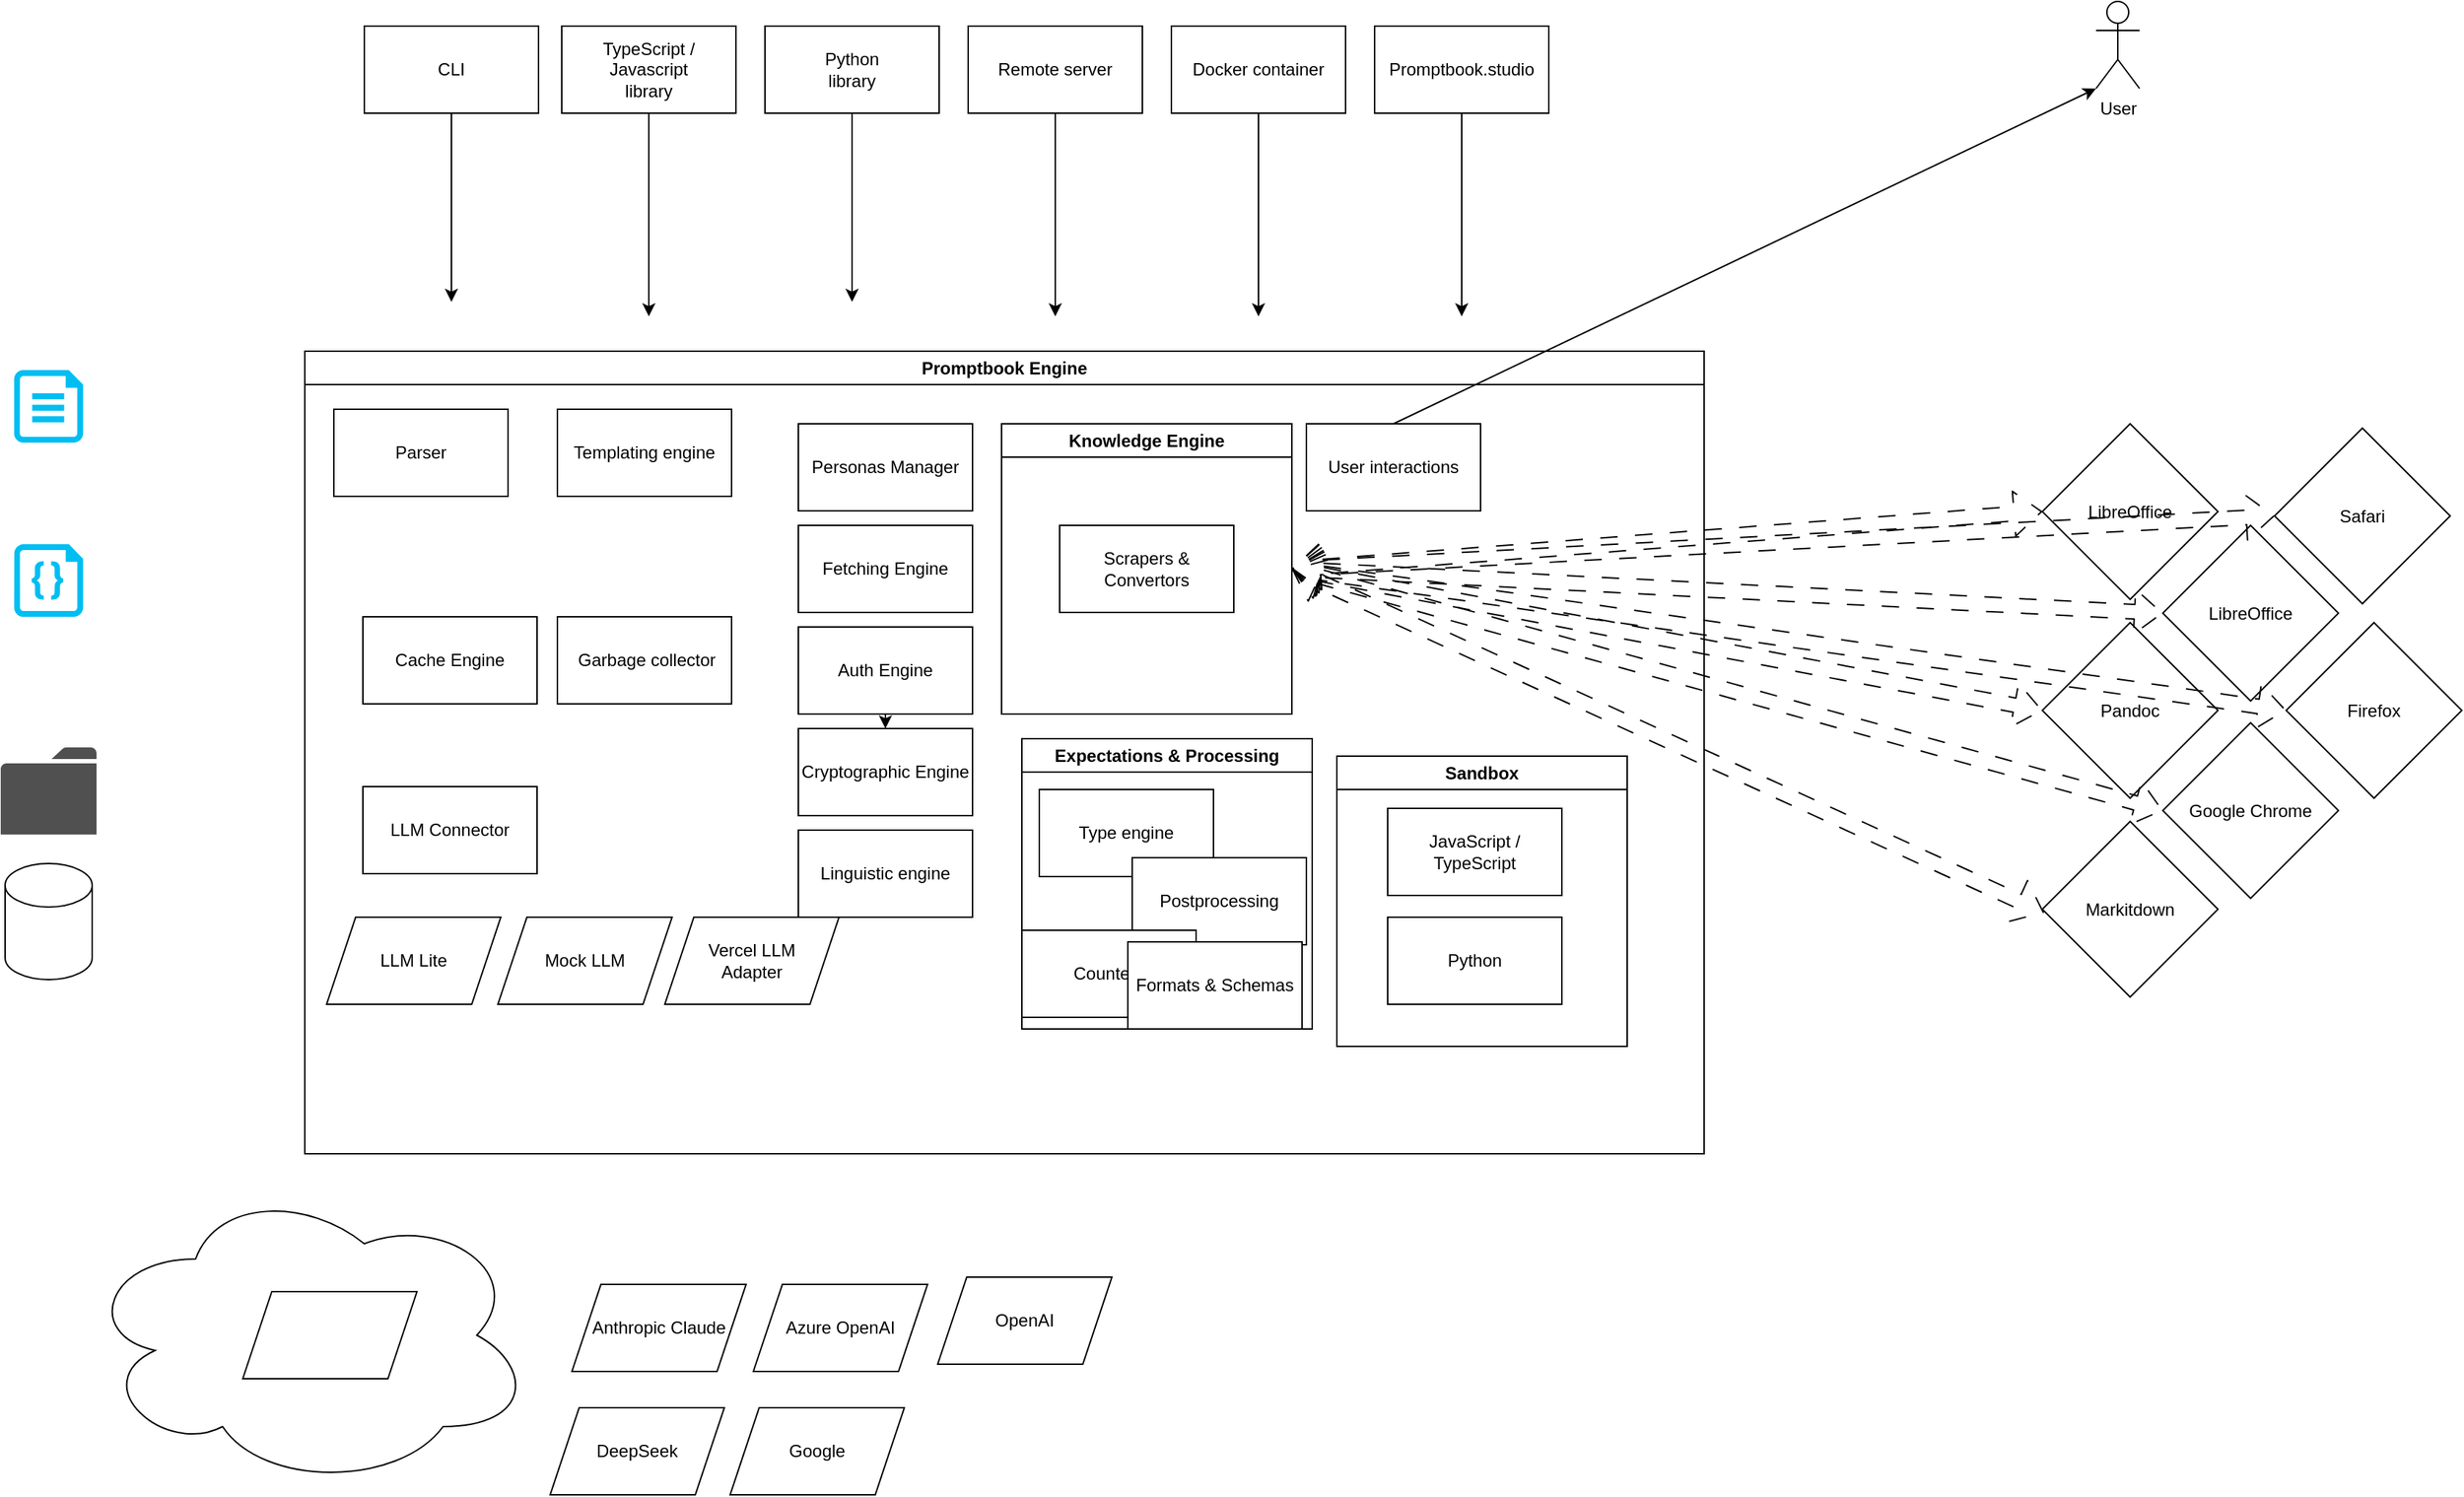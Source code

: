 <mxfile scale="1" border="0" disableSvgWarning="true">
    <diagram name="Page-1" id="zo4WBBcyATChdUDADUly">
        <mxGraphModel dx="2195" dy="1712" grid="0" gridSize="10" guides="1" tooltips="1" connect="1" arrows="1" fold="1" page="0" pageScale="1" pageWidth="850" pageHeight="1100" background="none" math="0" shadow="0">
            <root>
                <mxCell id="0"/>
                <mxCell id="1" parent="0"/>
                <mxCell id="4" value="" style="verticalLabelPosition=bottom;html=1;verticalAlign=top;align=center;strokeColor=none;fillColor=#00BEF2;shape=mxgraph.azure.code_file;pointerEvents=1;" vertex="1" parent="1">
                    <mxGeometry x="-19.25" y="270" width="47.5" height="50" as="geometry"/>
                </mxCell>
                <mxCell id="5" value="" style="verticalLabelPosition=bottom;html=1;verticalAlign=top;align=center;strokeColor=none;fillColor=#00BEF2;shape=mxgraph.azure.cloud_services_configuration_file;pointerEvents=1;" vertex="1" parent="1">
                    <mxGeometry x="-19.25" y="150" width="47.5" height="50" as="geometry"/>
                </mxCell>
                <mxCell id="6" value="" style="pointerEvents=1;shadow=0;dashed=0;html=1;strokeColor=none;fillColor=#505050;labelPosition=center;verticalLabelPosition=bottom;verticalAlign=top;outlineConnect=0;align=center;shape=mxgraph.office.concepts.folder;" vertex="1" parent="1">
                    <mxGeometry x="-28.5" y="410" width="66" height="60" as="geometry"/>
                </mxCell>
                <mxCell id="10" value="" style="shape=cylinder3;whiteSpace=wrap;html=1;boundedLbl=1;backgroundOutline=1;size=15;" vertex="1" parent="1">
                    <mxGeometry x="-25.5" y="490" width="60" height="80" as="geometry"/>
                </mxCell>
                <mxCell id="15" value="Promptbook Engine" style="swimlane;whiteSpace=wrap;html=1;" vertex="1" parent="1">
                    <mxGeometry x="181" y="137" width="964" height="553" as="geometry"/>
                </mxCell>
                <mxCell id="9" value="Parser" style="rounded=0;whiteSpace=wrap;html=1;" vertex="1" parent="15">
                    <mxGeometry x="20" y="40" width="120" height="60" as="geometry"/>
                </mxCell>
                <mxCell id="11" value="LLM Connector" style="rounded=0;whiteSpace=wrap;html=1;" vertex="1" parent="15">
                    <mxGeometry x="40" y="300" width="120" height="60" as="geometry"/>
                </mxCell>
                <mxCell id="38" value="Knowledge Engine" style="swimlane;whiteSpace=wrap;html=1;" vertex="1" parent="15">
                    <mxGeometry x="480" y="50" width="200" height="200" as="geometry"/>
                </mxCell>
                <mxCell id="35" value="Scrapers &amp;amp; Convertors" style="rounded=0;whiteSpace=wrap;html=1;" vertex="1" parent="38">
                    <mxGeometry x="40" y="70" width="120" height="60" as="geometry"/>
                </mxCell>
                <mxCell id="40" value="Personas Manager" style="rounded=0;whiteSpace=wrap;html=1;" vertex="1" parent="15">
                    <mxGeometry x="340" y="50" width="120" height="60" as="geometry"/>
                </mxCell>
                <mxCell id="42" value="Fetching Engine" style="rounded=0;whiteSpace=wrap;html=1;" vertex="1" parent="15">
                    <mxGeometry x="340" y="120" width="120" height="60" as="geometry"/>
                </mxCell>
                <mxCell id="54" style="edgeStyle=none;html=1;" edge="1" parent="15" source="43" target="44">
                    <mxGeometry relative="1" as="geometry"/>
                </mxCell>
                <mxCell id="43" value="Auth Engine" style="rounded=0;whiteSpace=wrap;html=1;" vertex="1" parent="15">
                    <mxGeometry x="340" y="190" width="120" height="60" as="geometry"/>
                </mxCell>
                <mxCell id="44" value="Cryptographic Engine" style="rounded=0;whiteSpace=wrap;html=1;" vertex="1" parent="15">
                    <mxGeometry x="340" y="260" width="120" height="60" as="geometry"/>
                </mxCell>
                <mxCell id="45" value="Linguistic engine" style="rounded=0;whiteSpace=wrap;html=1;" vertex="1" parent="15">
                    <mxGeometry x="340" y="330" width="120" height="60" as="geometry"/>
                </mxCell>
                <mxCell id="47" value="Cache Engine" style="rounded=0;whiteSpace=wrap;html=1;" vertex="1" parent="15">
                    <mxGeometry x="40" y="183" width="120" height="60" as="geometry"/>
                </mxCell>
                <mxCell id="48" value="&amp;nbsp;Garbage collector" style="rounded=0;whiteSpace=wrap;html=1;" vertex="1" parent="15">
                    <mxGeometry x="174" y="183" width="120" height="60" as="geometry"/>
                </mxCell>
                <mxCell id="49" value="Templating engine" style="rounded=0;whiteSpace=wrap;html=1;" vertex="1" parent="15">
                    <mxGeometry x="174" y="40" width="120" height="60" as="geometry"/>
                </mxCell>
                <mxCell id="51" value="User interactions" style="rounded=0;whiteSpace=wrap;html=1;" vertex="1" parent="15">
                    <mxGeometry x="690" y="50" width="120" height="60" as="geometry"/>
                </mxCell>
                <mxCell id="53" value="Sandbox" style="swimlane;whiteSpace=wrap;html=1;" vertex="1" parent="15">
                    <mxGeometry x="711" y="279" width="200" height="200" as="geometry"/>
                </mxCell>
                <mxCell id="52" value="JavaScript / TypeScript" style="rounded=0;whiteSpace=wrap;html=1;" vertex="1" parent="53">
                    <mxGeometry x="35" y="36" width="120" height="60" as="geometry"/>
                </mxCell>
                <mxCell id="55" value="Python" style="rounded=0;whiteSpace=wrap;html=1;" vertex="1" parent="53">
                    <mxGeometry x="35" y="111" width="120" height="60" as="geometry"/>
                </mxCell>
                <mxCell id="79" value="LLM Lite" style="shape=parallelogram;perimeter=parallelogramPerimeter;whiteSpace=wrap;html=1;fixedSize=1;" vertex="1" parent="15">
                    <mxGeometry x="15" y="390" width="120" height="60" as="geometry"/>
                </mxCell>
                <mxCell id="80" value="Mock LLM" style="shape=parallelogram;perimeter=parallelogramPerimeter;whiteSpace=wrap;html=1;fixedSize=1;" vertex="1" parent="15">
                    <mxGeometry x="133" y="390" width="120" height="60" as="geometry"/>
                </mxCell>
                <mxCell id="82" value="Vercel LLM&lt;br&gt;Adapter" style="shape=parallelogram;perimeter=parallelogramPerimeter;whiteSpace=wrap;html=1;fixedSize=1;" vertex="1" parent="15">
                    <mxGeometry x="248" y="390" width="120" height="60" as="geometry"/>
                </mxCell>
                <mxCell id="84" value="Expectations &amp;amp; Processing" style="swimlane;whiteSpace=wrap;html=1;" vertex="1" parent="15">
                    <mxGeometry x="494" y="267" width="200" height="200" as="geometry"/>
                </mxCell>
                <mxCell id="46" value="Type engine" style="rounded=0;whiteSpace=wrap;html=1;" vertex="1" parent="84">
                    <mxGeometry x="12" y="35" width="120" height="60" as="geometry"/>
                </mxCell>
                <mxCell id="87" value="Postprocessing" style="rounded=0;whiteSpace=wrap;html=1;" vertex="1" parent="84">
                    <mxGeometry x="76" y="82" width="120" height="60" as="geometry"/>
                </mxCell>
                <mxCell id="88" value="Counters" style="rounded=0;whiteSpace=wrap;html=1;" vertex="1" parent="84">
                    <mxGeometry y="132" width="120" height="60" as="geometry"/>
                </mxCell>
                <mxCell id="89" value="Formats &amp;amp; Schemas" style="rounded=0;whiteSpace=wrap;html=1;" vertex="1" parent="84">
                    <mxGeometry x="73" y="140" width="120" height="60" as="geometry"/>
                </mxCell>
                <mxCell id="18" value="Anthropic Claude" style="shape=parallelogram;perimeter=parallelogramPerimeter;whiteSpace=wrap;html=1;fixedSize=1;" vertex="1" parent="1">
                    <mxGeometry x="365" y="780" width="120" height="60" as="geometry"/>
                </mxCell>
                <mxCell id="19" value="" style="ellipse;shape=cloud;whiteSpace=wrap;html=1;" vertex="1" parent="1">
                    <mxGeometry x="28.25" y="710" width="310" height="210" as="geometry"/>
                </mxCell>
                <mxCell id="17" value="" style="shape=parallelogram;perimeter=parallelogramPerimeter;whiteSpace=wrap;html=1;fixedSize=1;" vertex="1" parent="1">
                    <mxGeometry x="138.25" y="785" width="120" height="60" as="geometry"/>
                </mxCell>
                <mxCell id="20" value="LibreOffice" style="rhombus;whiteSpace=wrap;html=1;" vertex="1" parent="1">
                    <mxGeometry x="1378" y="187" width="121" height="121" as="geometry"/>
                </mxCell>
                <mxCell id="30" style="edgeStyle=none;html=1;" edge="1" parent="1" source="23">
                    <mxGeometry relative="1" as="geometry">
                        <mxPoint x="418" y="113" as="targetPoint"/>
                    </mxGeometry>
                </mxCell>
                <mxCell id="23" value="TypeScript /&lt;br&gt;Javascript&lt;br&gt;library" style="rounded=0;whiteSpace=wrap;html=1;" vertex="1" parent="1">
                    <mxGeometry x="358" y="-87" width="120" height="60" as="geometry"/>
                </mxCell>
                <mxCell id="31" style="edgeStyle=none;html=1;exitX=0.5;exitY=1;exitDx=0;exitDy=0;" edge="1" parent="1" source="24">
                    <mxGeometry relative="1" as="geometry">
                        <mxPoint x="558" y="103" as="targetPoint"/>
                    </mxGeometry>
                </mxCell>
                <mxCell id="24" value="Python&lt;br&gt;library" style="rounded=0;whiteSpace=wrap;html=1;" vertex="1" parent="1">
                    <mxGeometry x="498" y="-87" width="120" height="60" as="geometry"/>
                </mxCell>
                <mxCell id="32" style="edgeStyle=none;html=1;exitX=0.5;exitY=1;exitDx=0;exitDy=0;" edge="1" parent="1" source="25">
                    <mxGeometry relative="1" as="geometry">
                        <mxPoint x="698" y="113" as="targetPoint"/>
                    </mxGeometry>
                </mxCell>
                <mxCell id="25" value="Remote server" style="rounded=0;whiteSpace=wrap;html=1;" vertex="1" parent="1">
                    <mxGeometry x="638" y="-87" width="120" height="60" as="geometry"/>
                </mxCell>
                <mxCell id="33" style="edgeStyle=none;html=1;exitX=0.5;exitY=1;exitDx=0;exitDy=0;" edge="1" parent="1" source="26">
                    <mxGeometry relative="1" as="geometry">
                        <mxPoint x="838" y="113" as="targetPoint"/>
                    </mxGeometry>
                </mxCell>
                <mxCell id="26" value="Docker container" style="rounded=0;whiteSpace=wrap;html=1;" vertex="1" parent="1">
                    <mxGeometry x="778" y="-87" width="120" height="60" as="geometry"/>
                </mxCell>
                <mxCell id="34" style="edgeStyle=none;html=1;exitX=0.5;exitY=1;exitDx=0;exitDy=0;" edge="1" parent="1" source="27">
                    <mxGeometry relative="1" as="geometry">
                        <mxPoint x="978" y="113" as="targetPoint"/>
                    </mxGeometry>
                </mxCell>
                <mxCell id="27" value="Promptbook.studio" style="rounded=0;whiteSpace=wrap;html=1;" vertex="1" parent="1">
                    <mxGeometry x="918" y="-87" width="120" height="60" as="geometry"/>
                </mxCell>
                <mxCell id="36" style="html=1;entryX=0;entryY=0.5;entryDx=0;entryDy=0;strokeColor=default;rounded=1;shape=flexArrow;exitX=1;exitY=0.5;exitDx=0;exitDy=0;endArrow=block;startArrow=block;dashed=1;dashPattern=12 12;" edge="1" parent="1" source="38" target="20">
                    <mxGeometry relative="1" as="geometry">
                        <mxPoint x="933" y="307" as="sourcePoint"/>
                    </mxGeometry>
                </mxCell>
                <mxCell id="50" value="User" style="shape=umlActor;verticalLabelPosition=bottom;verticalAlign=top;html=1;outlineConnect=0;" vertex="1" parent="1">
                    <mxGeometry x="1415" y="-104" width="30" height="60" as="geometry"/>
                </mxCell>
                <mxCell id="56" style="edgeStyle=none;html=1;exitX=0.5;exitY=1;exitDx=0;exitDy=0;" edge="1" parent="1" source="57">
                    <mxGeometry relative="1" as="geometry">
                        <mxPoint x="282" y="103" as="targetPoint"/>
                    </mxGeometry>
                </mxCell>
                <mxCell id="57" value="CLI" style="rounded=0;whiteSpace=wrap;html=1;" vertex="1" parent="1">
                    <mxGeometry x="222" y="-87" width="120" height="60" as="geometry"/>
                </mxCell>
                <mxCell id="58" style="edgeStyle=none;html=1;exitX=0.5;exitY=0;exitDx=0;exitDy=0;entryX=0;entryY=1;entryDx=0;entryDy=0;entryPerimeter=0;" edge="1" parent="1" source="51" target="50">
                    <mxGeometry relative="1" as="geometry"/>
                </mxCell>
                <mxCell id="62" value="Pandoc" style="rhombus;whiteSpace=wrap;html=1;" vertex="1" parent="1">
                    <mxGeometry x="1378" y="324" width="121" height="121" as="geometry"/>
                </mxCell>
                <mxCell id="63" value="Markitdown" style="rhombus;whiteSpace=wrap;html=1;" vertex="1" parent="1">
                    <mxGeometry x="1378" y="461" width="121" height="121" as="geometry"/>
                </mxCell>
                <mxCell id="64" value="LibreOffice" style="rhombus;whiteSpace=wrap;html=1;" vertex="1" parent="1">
                    <mxGeometry x="1461" y="257" width="121" height="121" as="geometry"/>
                </mxCell>
                <mxCell id="65" value="Google Chrome" style="rhombus;whiteSpace=wrap;html=1;" vertex="1" parent="1">
                    <mxGeometry x="1461" y="393" width="121" height="121" as="geometry"/>
                </mxCell>
                <mxCell id="66" value="Firefox" style="rhombus;whiteSpace=wrap;html=1;" vertex="1" parent="1">
                    <mxGeometry x="1546" y="324" width="121" height="121" as="geometry"/>
                </mxCell>
                <mxCell id="67" value="Safari" style="rhombus;whiteSpace=wrap;html=1;" vertex="1" parent="1">
                    <mxGeometry x="1538" y="190" width="121" height="121" as="geometry"/>
                </mxCell>
                <mxCell id="68" style="html=1;exitX=1;exitY=0.5;exitDx=0;exitDy=0;entryX=0;entryY=0.5;entryDx=0;entryDy=0;shape=flexArrow;endArrow=block;startArrow=block;dashed=1;dashPattern=12 12;" edge="1" parent="1" source="38" target="64">
                    <mxGeometry relative="1" as="geometry"/>
                </mxCell>
                <mxCell id="69" style="html=1;exitX=1;exitY=0.5;exitDx=0;exitDy=0;entryX=0;entryY=0.5;entryDx=0;entryDy=0;shape=flexArrow;endArrow=block;startArrow=block;dashed=1;dashPattern=12 12;" edge="1" parent="1" source="38" target="67">
                    <mxGeometry relative="1" as="geometry"/>
                </mxCell>
                <mxCell id="70" style="html=1;exitX=1;exitY=0.5;exitDx=0;exitDy=0;entryX=0;entryY=0.5;entryDx=0;entryDy=0;shape=flexArrow;endArrow=block;startArrow=block;dashed=1;dashPattern=12 12;" edge="1" parent="1" source="38" target="66">
                    <mxGeometry relative="1" as="geometry"/>
                </mxCell>
                <mxCell id="71" style="html=1;exitX=1;exitY=0.5;exitDx=0;exitDy=0;entryX=0;entryY=0.5;entryDx=0;entryDy=0;shape=flexArrow;endArrow=block;startArrow=block;dashed=1;dashPattern=12 12;" edge="1" parent="1" source="38" target="62">
                    <mxGeometry relative="1" as="geometry"/>
                </mxCell>
                <mxCell id="72" style="html=1;exitX=1;exitY=0.5;exitDx=0;exitDy=0;entryX=0;entryY=0.5;entryDx=0;entryDy=0;shape=flexArrow;endArrow=block;startArrow=block;dashed=1;dashPattern=12 12;" edge="1" parent="1" source="38" target="65">
                    <mxGeometry relative="1" as="geometry"/>
                </mxCell>
                <mxCell id="73" style="html=1;exitX=1;exitY=0.5;exitDx=0;exitDy=0;entryX=0.009;entryY=0.52;entryDx=0;entryDy=0;entryPerimeter=0;shape=flexArrow;endArrow=block;startArrow=block;dashed=1;dashPattern=12 12;" edge="1" parent="1" source="38" target="63">
                    <mxGeometry relative="1" as="geometry"/>
                </mxCell>
                <mxCell id="74" value="Azure OpenAI" style="shape=parallelogram;perimeter=parallelogramPerimeter;whiteSpace=wrap;html=1;fixedSize=1;" vertex="1" parent="1">
                    <mxGeometry x="490" y="780" width="120" height="60" as="geometry"/>
                </mxCell>
                <mxCell id="76" value="OpenAI" style="shape=parallelogram;perimeter=parallelogramPerimeter;whiteSpace=wrap;html=1;fixedSize=1;" vertex="1" parent="1">
                    <mxGeometry x="617" y="775" width="120" height="60" as="geometry"/>
                </mxCell>
                <mxCell id="77" value="DeepSeek" style="shape=parallelogram;perimeter=parallelogramPerimeter;whiteSpace=wrap;html=1;fixedSize=1;" vertex="1" parent="1">
                    <mxGeometry x="350" y="865" width="120" height="60" as="geometry"/>
                </mxCell>
                <mxCell id="78" value="Google" style="shape=parallelogram;perimeter=parallelogramPerimeter;whiteSpace=wrap;html=1;fixedSize=1;" vertex="1" parent="1">
                    <mxGeometry x="474" y="865" width="120" height="60" as="geometry"/>
                </mxCell>
            </root>
        </mxGraphModel>
    </diagram>
</mxfile>